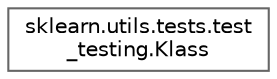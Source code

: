 digraph "Graphical Class Hierarchy"
{
 // LATEX_PDF_SIZE
  bgcolor="transparent";
  edge [fontname=Helvetica,fontsize=10,labelfontname=Helvetica,labelfontsize=10];
  node [fontname=Helvetica,fontsize=10,shape=box,height=0.2,width=0.4];
  rankdir="LR";
  Node0 [id="Node000000",label="sklearn.utils.tests.test\l_testing.Klass",height=0.2,width=0.4,color="grey40", fillcolor="white", style="filled",URL="$da/dd5/classsklearn_1_1utils_1_1tests_1_1test__testing_1_1Klass.html",tooltip=" "];
}

